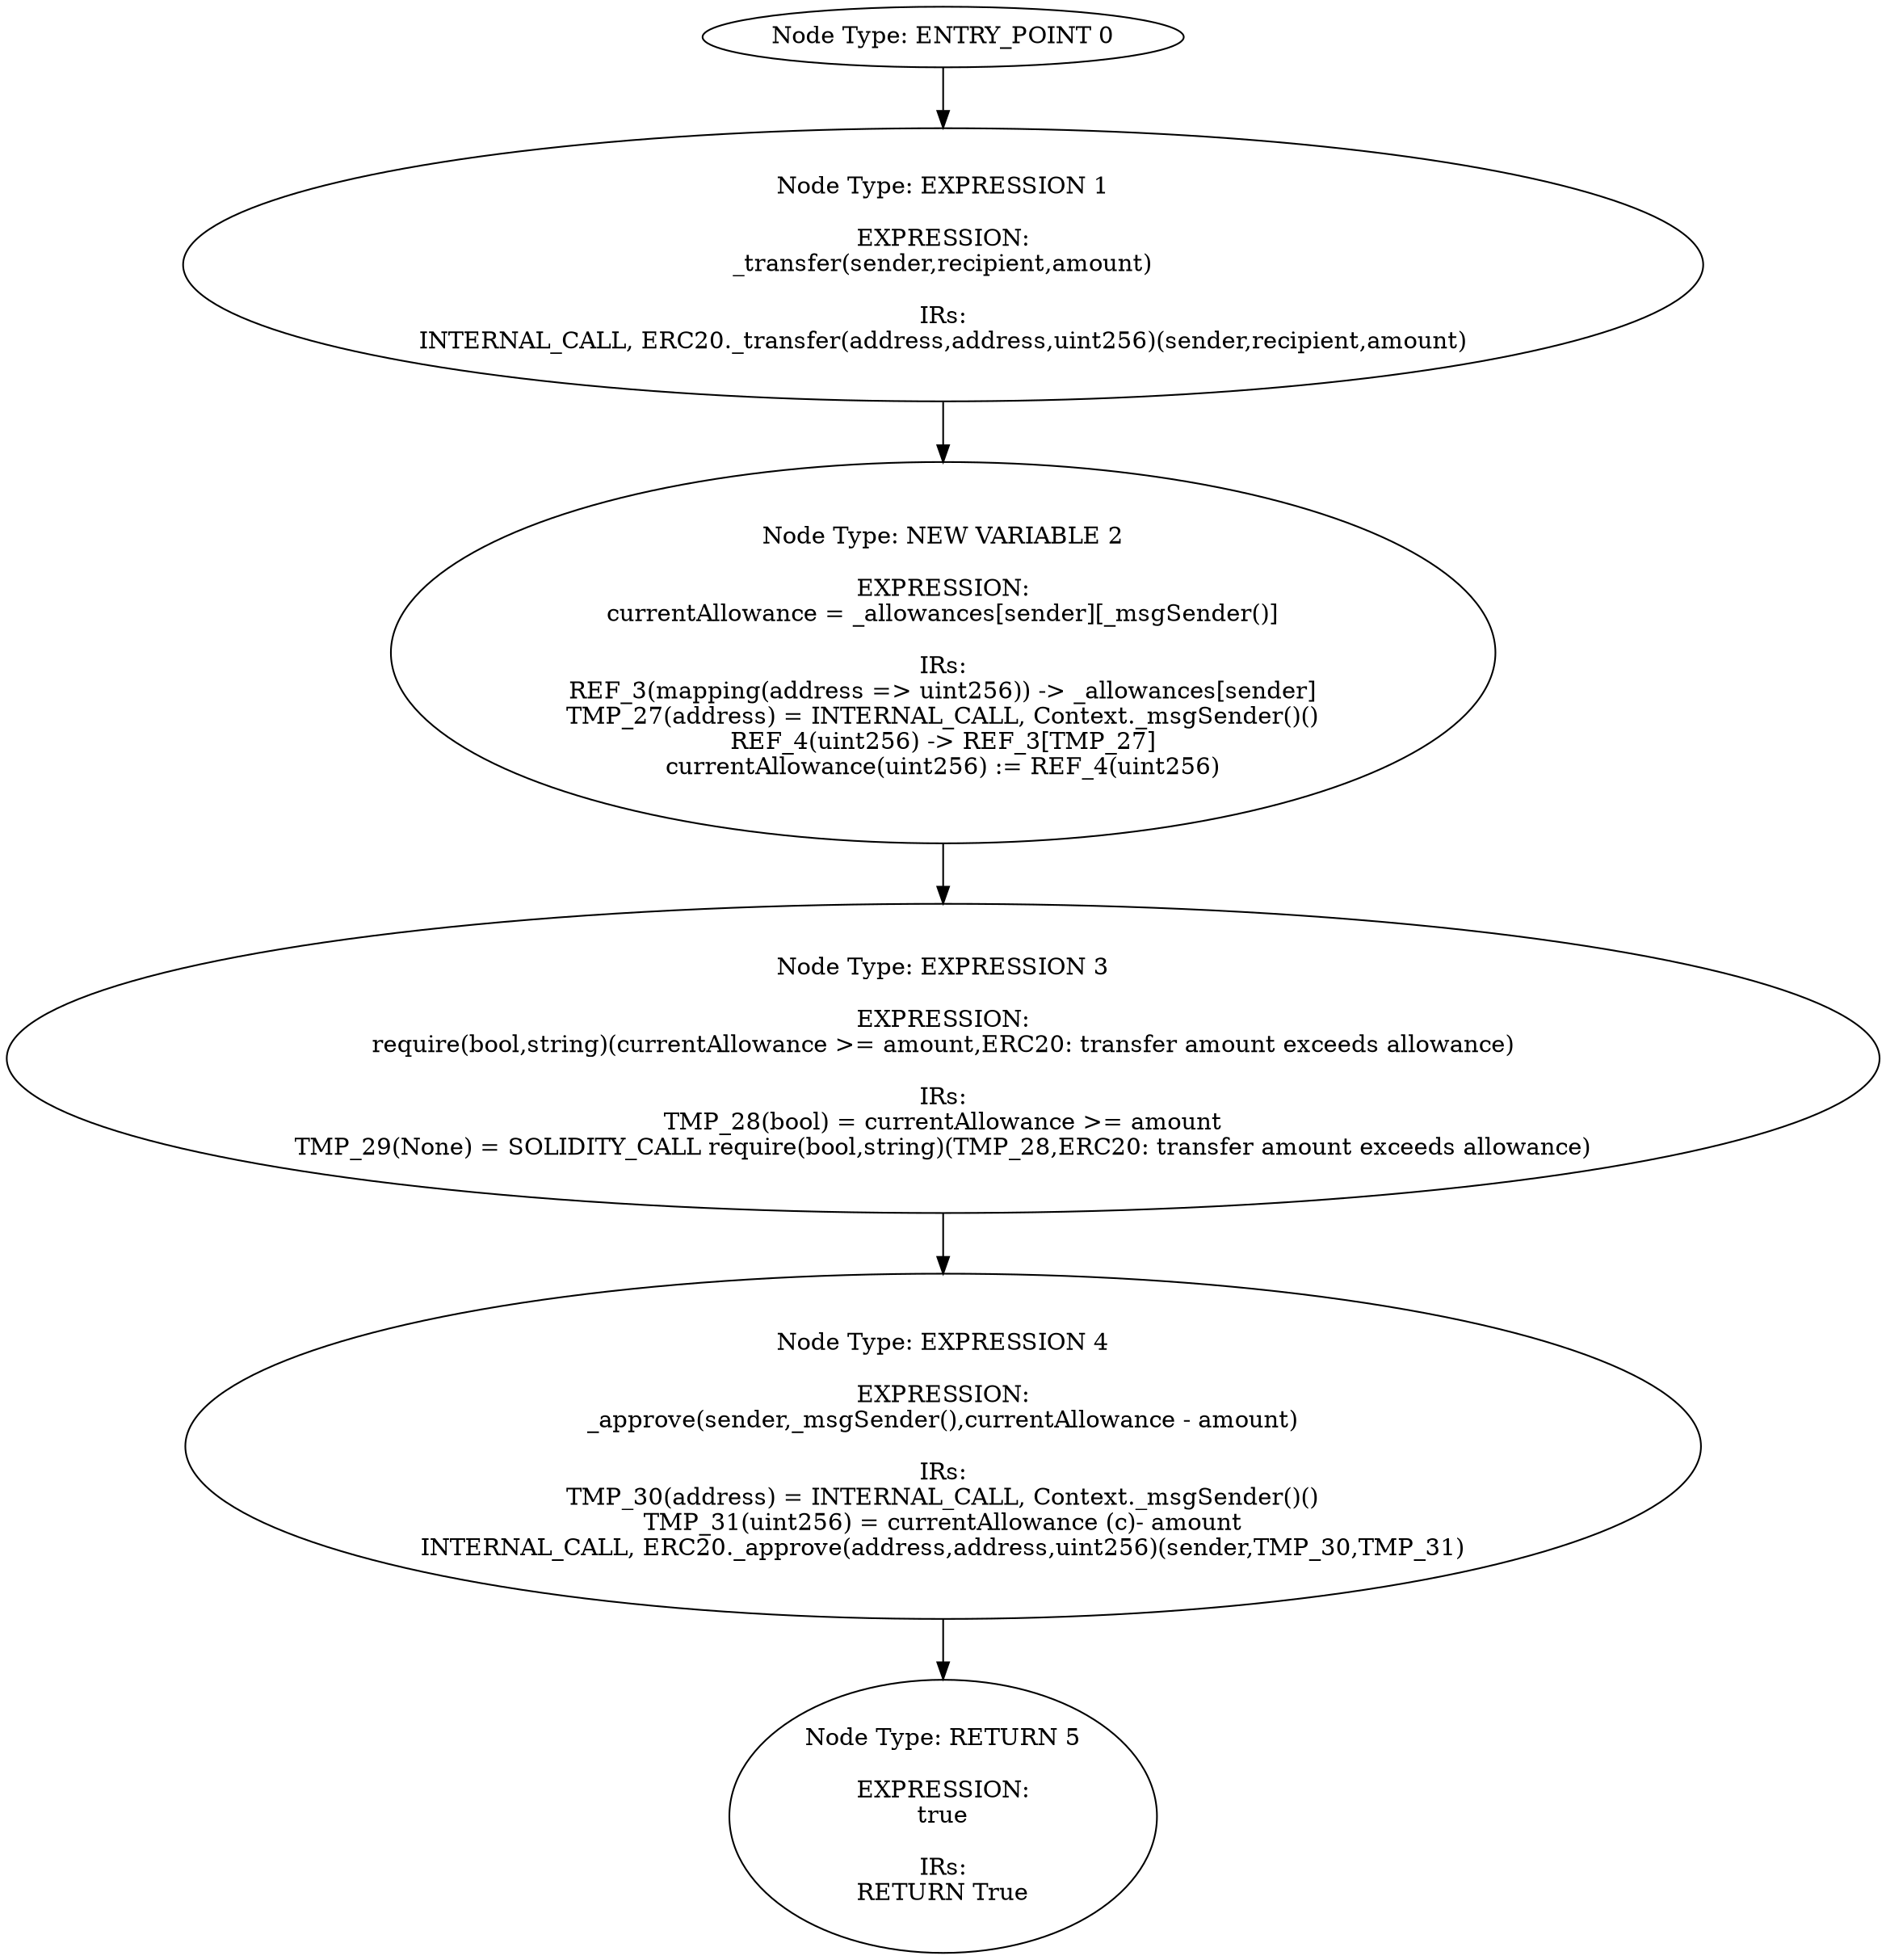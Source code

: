 digraph{
0[label="Node Type: ENTRY_POINT 0
"];
0->1;
1[label="Node Type: EXPRESSION 1

EXPRESSION:
_transfer(sender,recipient,amount)

IRs:
INTERNAL_CALL, ERC20._transfer(address,address,uint256)(sender,recipient,amount)"];
1->2;
2[label="Node Type: NEW VARIABLE 2

EXPRESSION:
currentAllowance = _allowances[sender][_msgSender()]

IRs:
REF_3(mapping(address => uint256)) -> _allowances[sender]
TMP_27(address) = INTERNAL_CALL, Context._msgSender()()
REF_4(uint256) -> REF_3[TMP_27]
currentAllowance(uint256) := REF_4(uint256)"];
2->3;
3[label="Node Type: EXPRESSION 3

EXPRESSION:
require(bool,string)(currentAllowance >= amount,ERC20: transfer amount exceeds allowance)

IRs:
TMP_28(bool) = currentAllowance >= amount
TMP_29(None) = SOLIDITY_CALL require(bool,string)(TMP_28,ERC20: transfer amount exceeds allowance)"];
3->4;
4[label="Node Type: EXPRESSION 4

EXPRESSION:
_approve(sender,_msgSender(),currentAllowance - amount)

IRs:
TMP_30(address) = INTERNAL_CALL, Context._msgSender()()
TMP_31(uint256) = currentAllowance (c)- amount
INTERNAL_CALL, ERC20._approve(address,address,uint256)(sender,TMP_30,TMP_31)"];
4->5;
5[label="Node Type: RETURN 5

EXPRESSION:
true

IRs:
RETURN True"];
}
